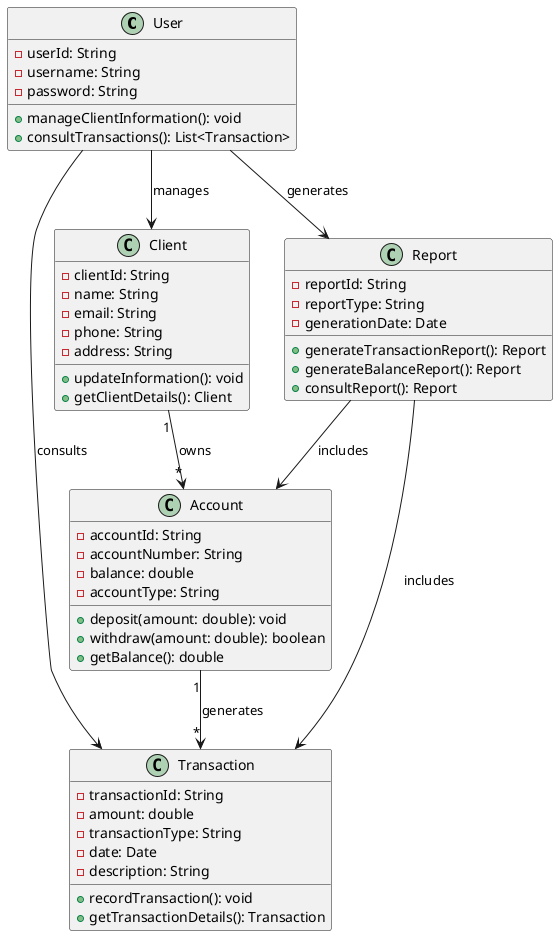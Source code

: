 @startuml
class User {
    - userId: String
    - username: String
    - password: String
    + manageClientInformation(): void
    + consultTransactions(): List<Transaction>
}

class Client {
    - clientId: String
    - name: String
    - email: String
    - phone: String
    - address: String
    + updateInformation(): void
    + getClientDetails(): Client
}

class Account {
    - accountId: String
    - accountNumber: String
    - balance: double
    - accountType: String
    + deposit(amount: double): void
    + withdraw(amount: double): boolean
    + getBalance(): double
}

class Transaction {
    - transactionId: String
    - amount: double
    - transactionType: String
    - date: Date
    - description: String
    + recordTransaction(): void
    + getTransactionDetails(): Transaction
}

class Report {
    - reportId: String
    - reportType: String
    - generationDate: Date
    + generateTransactionReport(): Report
    + generateBalanceReport(): Report
    + consultReport(): Report
}

User --> Client : manages
Client "1" --> "*" Account : owns
Account "1" --> "*" Transaction : generates
User --> Transaction : consults
User --> Report : generates
Report --> Transaction : includes
Report --> Account : includes
@enduml